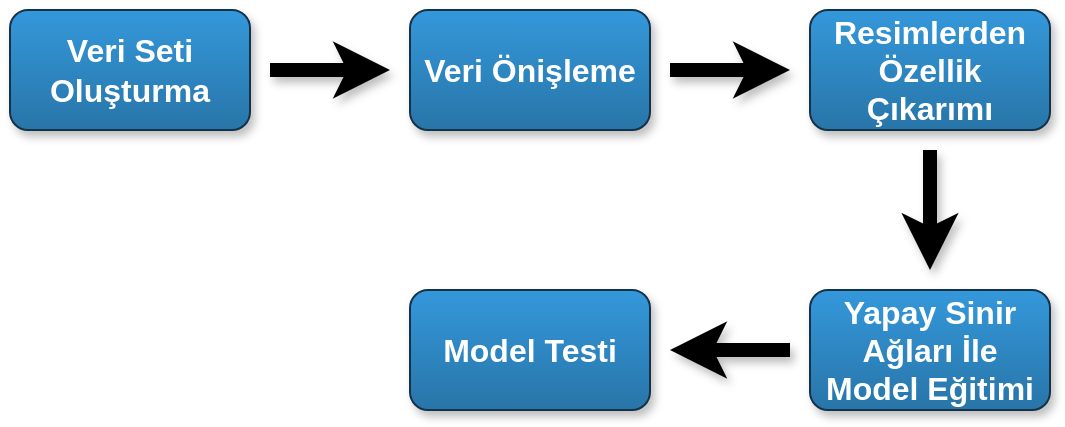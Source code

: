 <mxfile version="10.6.3" type="device"><diagram id="RXG4M8pXb0DBdF0W3Pcw" name="Page-1"><mxGraphModel dx="840" dy="481" grid="1" gridSize="10" guides="1" tooltips="1" connect="1" arrows="1" fold="1" page="1" pageScale="1" pageWidth="1169" pageHeight="827" math="0" shadow="0"><root><mxCell id="0"/><mxCell id="1" parent="0"/><mxCell id="_J7IBvCxIeXLuSGqDHkS-4" value="" style="edgeStyle=orthogonalEdgeStyle;rounded=0;orthogonalLoop=1;jettySize=auto;html=1;shadow=1;fontColor=#FFFFFF;strokeWidth=7;" edge="1" parent="1" source="_J7IBvCxIeXLuSGqDHkS-1" target="_J7IBvCxIeXLuSGqDHkS-3"><mxGeometry relative="1" as="geometry"/></mxCell><mxCell id="_J7IBvCxIeXLuSGqDHkS-1" value="&lt;div style=&quot;font-size: 16px&quot; align=&quot;center&quot;&gt;&lt;font style=&quot;font-size: 16px&quot;&gt;&lt;b&gt;Veri Seti Oluşturma&lt;/b&gt;&lt;/font&gt;&lt;br&gt;&lt;/div&gt;" style="rounded=1;whiteSpace=wrap;html=1;fillColor=#3498db;strokeColor=#12334A;fontColor=#ffffff;shadow=1;gradientColor=#2875A8;perimeterSpacing=10;" vertex="1" parent="1"><mxGeometry x="120" y="140" width="120" height="60" as="geometry"/></mxCell><mxCell id="_J7IBvCxIeXLuSGqDHkS-6" value="" style="edgeStyle=orthogonalEdgeStyle;rounded=0;orthogonalLoop=1;jettySize=auto;html=1;shadow=1;fontColor=#FFFFFF;strokeWidth=7;" edge="1" parent="1" source="_J7IBvCxIeXLuSGqDHkS-3" target="_J7IBvCxIeXLuSGqDHkS-5"><mxGeometry relative="1" as="geometry"/></mxCell><mxCell id="_J7IBvCxIeXLuSGqDHkS-3" value="&lt;div style=&quot;font-size: 16px&quot; align=&quot;center&quot;&gt;&lt;font style=&quot;font-size: 16px&quot;&gt;&lt;b&gt;Veri Önişleme&lt;br&gt;&lt;/b&gt;&lt;/font&gt;&lt;/div&gt;" style="rounded=1;whiteSpace=wrap;html=1;fillColor=#3498db;strokeColor=#12334A;fontColor=#ffffff;shadow=1;gradientColor=#2875A8;perimeterSpacing=10;" vertex="1" parent="1"><mxGeometry x="320" y="140" width="120" height="60" as="geometry"/></mxCell><mxCell id="_J7IBvCxIeXLuSGqDHkS-8" value="" style="edgeStyle=orthogonalEdgeStyle;rounded=0;orthogonalLoop=1;jettySize=auto;html=1;fontColor=#FFFFFF;shadow=1;strokeWidth=7;" edge="1" parent="1" source="_J7IBvCxIeXLuSGqDHkS-5" target="_J7IBvCxIeXLuSGqDHkS-7"><mxGeometry relative="1" as="geometry"/></mxCell><mxCell id="_J7IBvCxIeXLuSGqDHkS-5" value="&lt;font style=&quot;font-size: 16px&quot;&gt;&lt;b&gt;&lt;font style=&quot;font-size: 16px&quot;&gt;Resimlerden Özellik Çıkarımı&lt;br&gt;&lt;/font&gt;&lt;/b&gt;&lt;/font&gt;" style="rounded=1;whiteSpace=wrap;html=1;fillColor=#3498db;strokeColor=#12334A;fontColor=#ffffff;shadow=1;backgroundOutline=0;noLabel=0;absoluteArcSize=0;perimeterSpacing=10;gradientColor=#2875A8;" vertex="1" parent="1"><mxGeometry x="520" y="140" width="120" height="60" as="geometry"/></mxCell><mxCell id="_J7IBvCxIeXLuSGqDHkS-10" value="" style="edgeStyle=orthogonalEdgeStyle;rounded=0;orthogonalLoop=1;jettySize=auto;html=1;fontColor=#FFFFFF;strokeWidth=7;shadow=1;" edge="1" parent="1" source="_J7IBvCxIeXLuSGqDHkS-7" target="_J7IBvCxIeXLuSGqDHkS-9"><mxGeometry relative="1" as="geometry"/></mxCell><mxCell id="_J7IBvCxIeXLuSGqDHkS-7" value="&lt;font style=&quot;font-size: 16px&quot;&gt;&lt;b&gt;&lt;font style=&quot;font-size: 16px&quot;&gt;Yapay Sinir Ağları İle Model Eğitimi&lt;/font&gt;&lt;br&gt;&lt;/b&gt;&lt;/font&gt;" style="rounded=1;whiteSpace=wrap;html=1;fillColor=#3498db;strokeColor=#12334A;fontColor=#ffffff;shadow=1;comic=0;gradientColor=#2875A8;perimeterSpacing=10;" vertex="1" parent="1"><mxGeometry x="520" y="280" width="120" height="60" as="geometry"/></mxCell><mxCell id="_J7IBvCxIeXLuSGqDHkS-9" value="&lt;font style=&quot;font-size: 16px&quot;&gt;&lt;b&gt;Model Testi&lt;br&gt;&lt;/b&gt;&lt;/font&gt;" style="rounded=1;whiteSpace=wrap;html=1;fillColor=#3498db;strokeColor=#12334A;fontColor=#ffffff;shadow=1;gradientColor=#2875A8;perimeterSpacing=10;" vertex="1" parent="1"><mxGeometry x="320" y="280" width="120" height="60" as="geometry"/></mxCell></root></mxGraphModel></diagram></mxfile>